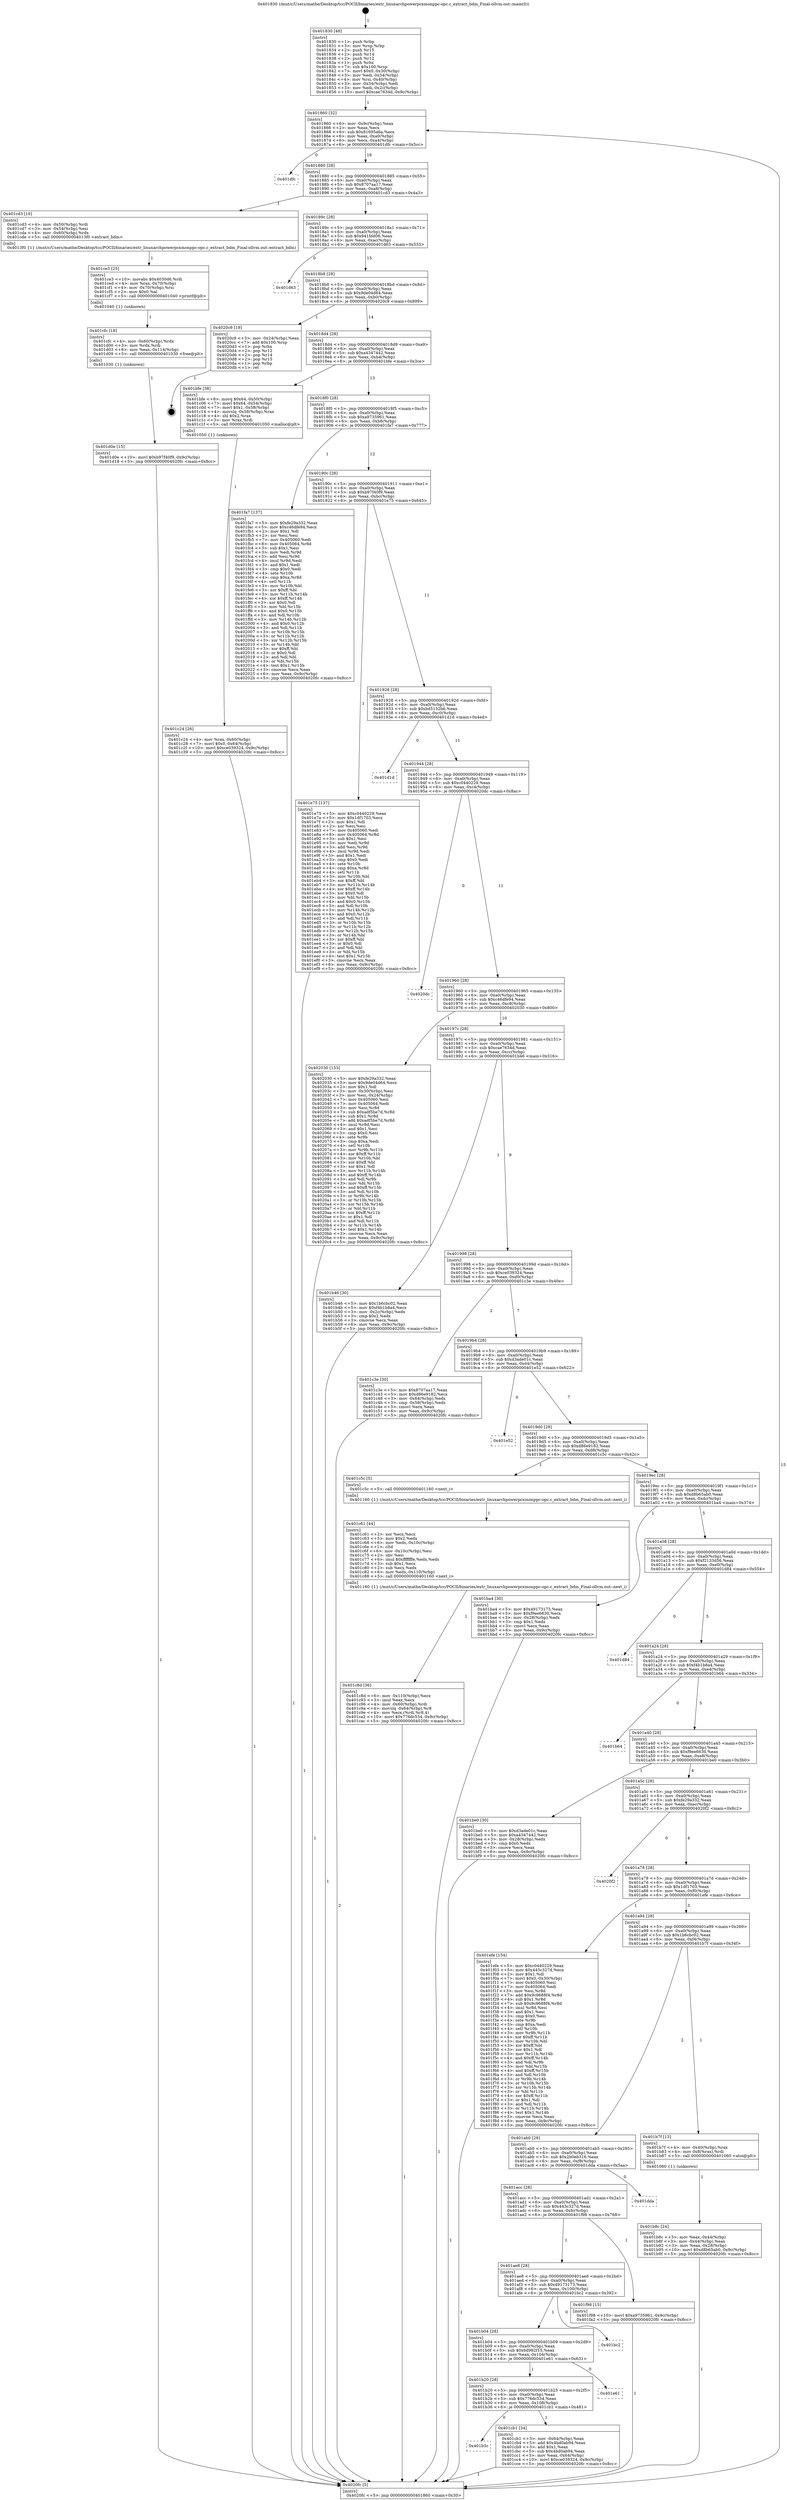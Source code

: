 digraph "0x401830" {
  label = "0x401830 (/mnt/c/Users/mathe/Desktop/tcc/POCII/binaries/extr_linuxarchpowerpcxmonppc-opc.c_extract_bdm_Final-ollvm.out::main(0))"
  labelloc = "t"
  node[shape=record]

  Entry [label="",width=0.3,height=0.3,shape=circle,fillcolor=black,style=filled]
  "0x401860" [label="{
     0x401860 [32]\l
     | [instrs]\l
     &nbsp;&nbsp;0x401860 \<+6\>: mov -0x9c(%rbp),%eax\l
     &nbsp;&nbsp;0x401866 \<+2\>: mov %eax,%ecx\l
     &nbsp;&nbsp;0x401868 \<+6\>: sub $0x81695a6a,%ecx\l
     &nbsp;&nbsp;0x40186e \<+6\>: mov %eax,-0xa0(%rbp)\l
     &nbsp;&nbsp;0x401874 \<+6\>: mov %ecx,-0xa4(%rbp)\l
     &nbsp;&nbsp;0x40187a \<+6\>: je 0000000000401dfc \<main+0x5cc\>\l
  }"]
  "0x401dfc" [label="{
     0x401dfc\l
  }", style=dashed]
  "0x401880" [label="{
     0x401880 [28]\l
     | [instrs]\l
     &nbsp;&nbsp;0x401880 \<+5\>: jmp 0000000000401885 \<main+0x55\>\l
     &nbsp;&nbsp;0x401885 \<+6\>: mov -0xa0(%rbp),%eax\l
     &nbsp;&nbsp;0x40188b \<+5\>: sub $0x8707aa17,%eax\l
     &nbsp;&nbsp;0x401890 \<+6\>: mov %eax,-0xa8(%rbp)\l
     &nbsp;&nbsp;0x401896 \<+6\>: je 0000000000401cd3 \<main+0x4a3\>\l
  }"]
  Exit [label="",width=0.3,height=0.3,shape=circle,fillcolor=black,style=filled,peripheries=2]
  "0x401cd3" [label="{
     0x401cd3 [16]\l
     | [instrs]\l
     &nbsp;&nbsp;0x401cd3 \<+4\>: mov -0x50(%rbp),%rdi\l
     &nbsp;&nbsp;0x401cd7 \<+3\>: mov -0x54(%rbp),%esi\l
     &nbsp;&nbsp;0x401cda \<+4\>: mov -0x60(%rbp),%rdx\l
     &nbsp;&nbsp;0x401cde \<+5\>: call 00000000004013f0 \<extract_bdm\>\l
     | [calls]\l
     &nbsp;&nbsp;0x4013f0 \{1\} (/mnt/c/Users/mathe/Desktop/tcc/POCII/binaries/extr_linuxarchpowerpcxmonppc-opc.c_extract_bdm_Final-ollvm.out::extract_bdm)\l
  }"]
  "0x40189c" [label="{
     0x40189c [28]\l
     | [instrs]\l
     &nbsp;&nbsp;0x40189c \<+5\>: jmp 00000000004018a1 \<main+0x71\>\l
     &nbsp;&nbsp;0x4018a1 \<+6\>: mov -0xa0(%rbp),%eax\l
     &nbsp;&nbsp;0x4018a7 \<+5\>: sub $0x941fdd06,%eax\l
     &nbsp;&nbsp;0x4018ac \<+6\>: mov %eax,-0xac(%rbp)\l
     &nbsp;&nbsp;0x4018b2 \<+6\>: je 0000000000401d63 \<main+0x533\>\l
  }"]
  "0x401d0e" [label="{
     0x401d0e [15]\l
     | [instrs]\l
     &nbsp;&nbsp;0x401d0e \<+10\>: movl $0xb97f40f9,-0x9c(%rbp)\l
     &nbsp;&nbsp;0x401d18 \<+5\>: jmp 00000000004020fc \<main+0x8cc\>\l
  }"]
  "0x401d63" [label="{
     0x401d63\l
  }", style=dashed]
  "0x4018b8" [label="{
     0x4018b8 [28]\l
     | [instrs]\l
     &nbsp;&nbsp;0x4018b8 \<+5\>: jmp 00000000004018bd \<main+0x8d\>\l
     &nbsp;&nbsp;0x4018bd \<+6\>: mov -0xa0(%rbp),%eax\l
     &nbsp;&nbsp;0x4018c3 \<+5\>: sub $0x9de04d64,%eax\l
     &nbsp;&nbsp;0x4018c8 \<+6\>: mov %eax,-0xb0(%rbp)\l
     &nbsp;&nbsp;0x4018ce \<+6\>: je 00000000004020c9 \<main+0x899\>\l
  }"]
  "0x401cfc" [label="{
     0x401cfc [18]\l
     | [instrs]\l
     &nbsp;&nbsp;0x401cfc \<+4\>: mov -0x60(%rbp),%rdx\l
     &nbsp;&nbsp;0x401d00 \<+3\>: mov %rdx,%rdi\l
     &nbsp;&nbsp;0x401d03 \<+6\>: mov %eax,-0x114(%rbp)\l
     &nbsp;&nbsp;0x401d09 \<+5\>: call 0000000000401030 \<free@plt\>\l
     | [calls]\l
     &nbsp;&nbsp;0x401030 \{1\} (unknown)\l
  }"]
  "0x4020c9" [label="{
     0x4020c9 [19]\l
     | [instrs]\l
     &nbsp;&nbsp;0x4020c9 \<+3\>: mov -0x24(%rbp),%eax\l
     &nbsp;&nbsp;0x4020cc \<+7\>: add $0x100,%rsp\l
     &nbsp;&nbsp;0x4020d3 \<+1\>: pop %rbx\l
     &nbsp;&nbsp;0x4020d4 \<+2\>: pop %r12\l
     &nbsp;&nbsp;0x4020d6 \<+2\>: pop %r14\l
     &nbsp;&nbsp;0x4020d8 \<+2\>: pop %r15\l
     &nbsp;&nbsp;0x4020da \<+1\>: pop %rbp\l
     &nbsp;&nbsp;0x4020db \<+1\>: ret\l
  }"]
  "0x4018d4" [label="{
     0x4018d4 [28]\l
     | [instrs]\l
     &nbsp;&nbsp;0x4018d4 \<+5\>: jmp 00000000004018d9 \<main+0xa9\>\l
     &nbsp;&nbsp;0x4018d9 \<+6\>: mov -0xa0(%rbp),%eax\l
     &nbsp;&nbsp;0x4018df \<+5\>: sub $0xa4347442,%eax\l
     &nbsp;&nbsp;0x4018e4 \<+6\>: mov %eax,-0xb4(%rbp)\l
     &nbsp;&nbsp;0x4018ea \<+6\>: je 0000000000401bfe \<main+0x3ce\>\l
  }"]
  "0x401ce3" [label="{
     0x401ce3 [25]\l
     | [instrs]\l
     &nbsp;&nbsp;0x401ce3 \<+10\>: movabs $0x4030d6,%rdi\l
     &nbsp;&nbsp;0x401ced \<+4\>: mov %rax,-0x70(%rbp)\l
     &nbsp;&nbsp;0x401cf1 \<+4\>: mov -0x70(%rbp),%rsi\l
     &nbsp;&nbsp;0x401cf5 \<+2\>: mov $0x0,%al\l
     &nbsp;&nbsp;0x401cf7 \<+5\>: call 0000000000401040 \<printf@plt\>\l
     | [calls]\l
     &nbsp;&nbsp;0x401040 \{1\} (unknown)\l
  }"]
  "0x401bfe" [label="{
     0x401bfe [38]\l
     | [instrs]\l
     &nbsp;&nbsp;0x401bfe \<+8\>: movq $0x64,-0x50(%rbp)\l
     &nbsp;&nbsp;0x401c06 \<+7\>: movl $0x64,-0x54(%rbp)\l
     &nbsp;&nbsp;0x401c0d \<+7\>: movl $0x1,-0x58(%rbp)\l
     &nbsp;&nbsp;0x401c14 \<+4\>: movslq -0x58(%rbp),%rax\l
     &nbsp;&nbsp;0x401c18 \<+4\>: shl $0x2,%rax\l
     &nbsp;&nbsp;0x401c1c \<+3\>: mov %rax,%rdi\l
     &nbsp;&nbsp;0x401c1f \<+5\>: call 0000000000401050 \<malloc@plt\>\l
     | [calls]\l
     &nbsp;&nbsp;0x401050 \{1\} (unknown)\l
  }"]
  "0x4018f0" [label="{
     0x4018f0 [28]\l
     | [instrs]\l
     &nbsp;&nbsp;0x4018f0 \<+5\>: jmp 00000000004018f5 \<main+0xc5\>\l
     &nbsp;&nbsp;0x4018f5 \<+6\>: mov -0xa0(%rbp),%eax\l
     &nbsp;&nbsp;0x4018fb \<+5\>: sub $0xa9735961,%eax\l
     &nbsp;&nbsp;0x401900 \<+6\>: mov %eax,-0xb8(%rbp)\l
     &nbsp;&nbsp;0x401906 \<+6\>: je 0000000000401fa7 \<main+0x777\>\l
  }"]
  "0x401b3c" [label="{
     0x401b3c\l
  }", style=dashed]
  "0x401fa7" [label="{
     0x401fa7 [137]\l
     | [instrs]\l
     &nbsp;&nbsp;0x401fa7 \<+5\>: mov $0xfe29a332,%eax\l
     &nbsp;&nbsp;0x401fac \<+5\>: mov $0xc46dfe94,%ecx\l
     &nbsp;&nbsp;0x401fb1 \<+2\>: mov $0x1,%dl\l
     &nbsp;&nbsp;0x401fb3 \<+2\>: xor %esi,%esi\l
     &nbsp;&nbsp;0x401fb5 \<+7\>: mov 0x405060,%edi\l
     &nbsp;&nbsp;0x401fbc \<+8\>: mov 0x405064,%r8d\l
     &nbsp;&nbsp;0x401fc4 \<+3\>: sub $0x1,%esi\l
     &nbsp;&nbsp;0x401fc7 \<+3\>: mov %edi,%r9d\l
     &nbsp;&nbsp;0x401fca \<+3\>: add %esi,%r9d\l
     &nbsp;&nbsp;0x401fcd \<+4\>: imul %r9d,%edi\l
     &nbsp;&nbsp;0x401fd1 \<+3\>: and $0x1,%edi\l
     &nbsp;&nbsp;0x401fd4 \<+3\>: cmp $0x0,%edi\l
     &nbsp;&nbsp;0x401fd7 \<+4\>: sete %r10b\l
     &nbsp;&nbsp;0x401fdb \<+4\>: cmp $0xa,%r8d\l
     &nbsp;&nbsp;0x401fdf \<+4\>: setl %r11b\l
     &nbsp;&nbsp;0x401fe3 \<+3\>: mov %r10b,%bl\l
     &nbsp;&nbsp;0x401fe6 \<+3\>: xor $0xff,%bl\l
     &nbsp;&nbsp;0x401fe9 \<+3\>: mov %r11b,%r14b\l
     &nbsp;&nbsp;0x401fec \<+4\>: xor $0xff,%r14b\l
     &nbsp;&nbsp;0x401ff0 \<+3\>: xor $0x0,%dl\l
     &nbsp;&nbsp;0x401ff3 \<+3\>: mov %bl,%r15b\l
     &nbsp;&nbsp;0x401ff6 \<+4\>: and $0x0,%r15b\l
     &nbsp;&nbsp;0x401ffa \<+3\>: and %dl,%r10b\l
     &nbsp;&nbsp;0x401ffd \<+3\>: mov %r14b,%r12b\l
     &nbsp;&nbsp;0x402000 \<+4\>: and $0x0,%r12b\l
     &nbsp;&nbsp;0x402004 \<+3\>: and %dl,%r11b\l
     &nbsp;&nbsp;0x402007 \<+3\>: or %r10b,%r15b\l
     &nbsp;&nbsp;0x40200a \<+3\>: or %r11b,%r12b\l
     &nbsp;&nbsp;0x40200d \<+3\>: xor %r12b,%r15b\l
     &nbsp;&nbsp;0x402010 \<+3\>: or %r14b,%bl\l
     &nbsp;&nbsp;0x402013 \<+3\>: xor $0xff,%bl\l
     &nbsp;&nbsp;0x402016 \<+3\>: or $0x0,%dl\l
     &nbsp;&nbsp;0x402019 \<+2\>: and %dl,%bl\l
     &nbsp;&nbsp;0x40201b \<+3\>: or %bl,%r15b\l
     &nbsp;&nbsp;0x40201e \<+4\>: test $0x1,%r15b\l
     &nbsp;&nbsp;0x402022 \<+3\>: cmovne %ecx,%eax\l
     &nbsp;&nbsp;0x402025 \<+6\>: mov %eax,-0x9c(%rbp)\l
     &nbsp;&nbsp;0x40202b \<+5\>: jmp 00000000004020fc \<main+0x8cc\>\l
  }"]
  "0x40190c" [label="{
     0x40190c [28]\l
     | [instrs]\l
     &nbsp;&nbsp;0x40190c \<+5\>: jmp 0000000000401911 \<main+0xe1\>\l
     &nbsp;&nbsp;0x401911 \<+6\>: mov -0xa0(%rbp),%eax\l
     &nbsp;&nbsp;0x401917 \<+5\>: sub $0xb97f40f9,%eax\l
     &nbsp;&nbsp;0x40191c \<+6\>: mov %eax,-0xbc(%rbp)\l
     &nbsp;&nbsp;0x401922 \<+6\>: je 0000000000401e75 \<main+0x645\>\l
  }"]
  "0x401cb1" [label="{
     0x401cb1 [34]\l
     | [instrs]\l
     &nbsp;&nbsp;0x401cb1 \<+3\>: mov -0x64(%rbp),%eax\l
     &nbsp;&nbsp;0x401cb4 \<+5\>: add $0x4bd0ab94,%eax\l
     &nbsp;&nbsp;0x401cb9 \<+3\>: add $0x1,%eax\l
     &nbsp;&nbsp;0x401cbc \<+5\>: sub $0x4bd0ab94,%eax\l
     &nbsp;&nbsp;0x401cc1 \<+3\>: mov %eax,-0x64(%rbp)\l
     &nbsp;&nbsp;0x401cc4 \<+10\>: movl $0xce039324,-0x9c(%rbp)\l
     &nbsp;&nbsp;0x401cce \<+5\>: jmp 00000000004020fc \<main+0x8cc\>\l
  }"]
  "0x401e75" [label="{
     0x401e75 [137]\l
     | [instrs]\l
     &nbsp;&nbsp;0x401e75 \<+5\>: mov $0xc0440229,%eax\l
     &nbsp;&nbsp;0x401e7a \<+5\>: mov $0x1df1703,%ecx\l
     &nbsp;&nbsp;0x401e7f \<+2\>: mov $0x1,%dl\l
     &nbsp;&nbsp;0x401e81 \<+2\>: xor %esi,%esi\l
     &nbsp;&nbsp;0x401e83 \<+7\>: mov 0x405060,%edi\l
     &nbsp;&nbsp;0x401e8a \<+8\>: mov 0x405064,%r8d\l
     &nbsp;&nbsp;0x401e92 \<+3\>: sub $0x1,%esi\l
     &nbsp;&nbsp;0x401e95 \<+3\>: mov %edi,%r9d\l
     &nbsp;&nbsp;0x401e98 \<+3\>: add %esi,%r9d\l
     &nbsp;&nbsp;0x401e9b \<+4\>: imul %r9d,%edi\l
     &nbsp;&nbsp;0x401e9f \<+3\>: and $0x1,%edi\l
     &nbsp;&nbsp;0x401ea2 \<+3\>: cmp $0x0,%edi\l
     &nbsp;&nbsp;0x401ea5 \<+4\>: sete %r10b\l
     &nbsp;&nbsp;0x401ea9 \<+4\>: cmp $0xa,%r8d\l
     &nbsp;&nbsp;0x401ead \<+4\>: setl %r11b\l
     &nbsp;&nbsp;0x401eb1 \<+3\>: mov %r10b,%bl\l
     &nbsp;&nbsp;0x401eb4 \<+3\>: xor $0xff,%bl\l
     &nbsp;&nbsp;0x401eb7 \<+3\>: mov %r11b,%r14b\l
     &nbsp;&nbsp;0x401eba \<+4\>: xor $0xff,%r14b\l
     &nbsp;&nbsp;0x401ebe \<+3\>: xor $0x0,%dl\l
     &nbsp;&nbsp;0x401ec1 \<+3\>: mov %bl,%r15b\l
     &nbsp;&nbsp;0x401ec4 \<+4\>: and $0x0,%r15b\l
     &nbsp;&nbsp;0x401ec8 \<+3\>: and %dl,%r10b\l
     &nbsp;&nbsp;0x401ecb \<+3\>: mov %r14b,%r12b\l
     &nbsp;&nbsp;0x401ece \<+4\>: and $0x0,%r12b\l
     &nbsp;&nbsp;0x401ed2 \<+3\>: and %dl,%r11b\l
     &nbsp;&nbsp;0x401ed5 \<+3\>: or %r10b,%r15b\l
     &nbsp;&nbsp;0x401ed8 \<+3\>: or %r11b,%r12b\l
     &nbsp;&nbsp;0x401edb \<+3\>: xor %r12b,%r15b\l
     &nbsp;&nbsp;0x401ede \<+3\>: or %r14b,%bl\l
     &nbsp;&nbsp;0x401ee1 \<+3\>: xor $0xff,%bl\l
     &nbsp;&nbsp;0x401ee4 \<+3\>: or $0x0,%dl\l
     &nbsp;&nbsp;0x401ee7 \<+2\>: and %dl,%bl\l
     &nbsp;&nbsp;0x401ee9 \<+3\>: or %bl,%r15b\l
     &nbsp;&nbsp;0x401eec \<+4\>: test $0x1,%r15b\l
     &nbsp;&nbsp;0x401ef0 \<+3\>: cmovne %ecx,%eax\l
     &nbsp;&nbsp;0x401ef3 \<+6\>: mov %eax,-0x9c(%rbp)\l
     &nbsp;&nbsp;0x401ef9 \<+5\>: jmp 00000000004020fc \<main+0x8cc\>\l
  }"]
  "0x401928" [label="{
     0x401928 [28]\l
     | [instrs]\l
     &nbsp;&nbsp;0x401928 \<+5\>: jmp 000000000040192d \<main+0xfd\>\l
     &nbsp;&nbsp;0x40192d \<+6\>: mov -0xa0(%rbp),%eax\l
     &nbsp;&nbsp;0x401933 \<+5\>: sub $0xbd5152b6,%eax\l
     &nbsp;&nbsp;0x401938 \<+6\>: mov %eax,-0xc0(%rbp)\l
     &nbsp;&nbsp;0x40193e \<+6\>: je 0000000000401d1d \<main+0x4ed\>\l
  }"]
  "0x401b20" [label="{
     0x401b20 [28]\l
     | [instrs]\l
     &nbsp;&nbsp;0x401b20 \<+5\>: jmp 0000000000401b25 \<main+0x2f5\>\l
     &nbsp;&nbsp;0x401b25 \<+6\>: mov -0xa0(%rbp),%eax\l
     &nbsp;&nbsp;0x401b2b \<+5\>: sub $0x776dc534,%eax\l
     &nbsp;&nbsp;0x401b30 \<+6\>: mov %eax,-0x108(%rbp)\l
     &nbsp;&nbsp;0x401b36 \<+6\>: je 0000000000401cb1 \<main+0x481\>\l
  }"]
  "0x401d1d" [label="{
     0x401d1d\l
  }", style=dashed]
  "0x401944" [label="{
     0x401944 [28]\l
     | [instrs]\l
     &nbsp;&nbsp;0x401944 \<+5\>: jmp 0000000000401949 \<main+0x119\>\l
     &nbsp;&nbsp;0x401949 \<+6\>: mov -0xa0(%rbp),%eax\l
     &nbsp;&nbsp;0x40194f \<+5\>: sub $0xc0440229,%eax\l
     &nbsp;&nbsp;0x401954 \<+6\>: mov %eax,-0xc4(%rbp)\l
     &nbsp;&nbsp;0x40195a \<+6\>: je 00000000004020dc \<main+0x8ac\>\l
  }"]
  "0x401e61" [label="{
     0x401e61\l
  }", style=dashed]
  "0x4020dc" [label="{
     0x4020dc\l
  }", style=dashed]
  "0x401960" [label="{
     0x401960 [28]\l
     | [instrs]\l
     &nbsp;&nbsp;0x401960 \<+5\>: jmp 0000000000401965 \<main+0x135\>\l
     &nbsp;&nbsp;0x401965 \<+6\>: mov -0xa0(%rbp),%eax\l
     &nbsp;&nbsp;0x40196b \<+5\>: sub $0xc46dfe94,%eax\l
     &nbsp;&nbsp;0x401970 \<+6\>: mov %eax,-0xc8(%rbp)\l
     &nbsp;&nbsp;0x401976 \<+6\>: je 0000000000402030 \<main+0x800\>\l
  }"]
  "0x401b04" [label="{
     0x401b04 [28]\l
     | [instrs]\l
     &nbsp;&nbsp;0x401b04 \<+5\>: jmp 0000000000401b09 \<main+0x2d9\>\l
     &nbsp;&nbsp;0x401b09 \<+6\>: mov -0xa0(%rbp),%eax\l
     &nbsp;&nbsp;0x401b0f \<+5\>: sub $0x6d982f15,%eax\l
     &nbsp;&nbsp;0x401b14 \<+6\>: mov %eax,-0x104(%rbp)\l
     &nbsp;&nbsp;0x401b1a \<+6\>: je 0000000000401e61 \<main+0x631\>\l
  }"]
  "0x402030" [label="{
     0x402030 [153]\l
     | [instrs]\l
     &nbsp;&nbsp;0x402030 \<+5\>: mov $0xfe29a332,%eax\l
     &nbsp;&nbsp;0x402035 \<+5\>: mov $0x9de04d64,%ecx\l
     &nbsp;&nbsp;0x40203a \<+2\>: mov $0x1,%dl\l
     &nbsp;&nbsp;0x40203c \<+3\>: mov -0x30(%rbp),%esi\l
     &nbsp;&nbsp;0x40203f \<+3\>: mov %esi,-0x24(%rbp)\l
     &nbsp;&nbsp;0x402042 \<+7\>: mov 0x405060,%esi\l
     &nbsp;&nbsp;0x402049 \<+7\>: mov 0x405064,%edi\l
     &nbsp;&nbsp;0x402050 \<+3\>: mov %esi,%r8d\l
     &nbsp;&nbsp;0x402053 \<+7\>: sub $0xadf5be7d,%r8d\l
     &nbsp;&nbsp;0x40205a \<+4\>: sub $0x1,%r8d\l
     &nbsp;&nbsp;0x40205e \<+7\>: add $0xadf5be7d,%r8d\l
     &nbsp;&nbsp;0x402065 \<+4\>: imul %r8d,%esi\l
     &nbsp;&nbsp;0x402069 \<+3\>: and $0x1,%esi\l
     &nbsp;&nbsp;0x40206c \<+3\>: cmp $0x0,%esi\l
     &nbsp;&nbsp;0x40206f \<+4\>: sete %r9b\l
     &nbsp;&nbsp;0x402073 \<+3\>: cmp $0xa,%edi\l
     &nbsp;&nbsp;0x402076 \<+4\>: setl %r10b\l
     &nbsp;&nbsp;0x40207a \<+3\>: mov %r9b,%r11b\l
     &nbsp;&nbsp;0x40207d \<+4\>: xor $0xff,%r11b\l
     &nbsp;&nbsp;0x402081 \<+3\>: mov %r10b,%bl\l
     &nbsp;&nbsp;0x402084 \<+3\>: xor $0xff,%bl\l
     &nbsp;&nbsp;0x402087 \<+3\>: xor $0x1,%dl\l
     &nbsp;&nbsp;0x40208a \<+3\>: mov %r11b,%r14b\l
     &nbsp;&nbsp;0x40208d \<+4\>: and $0xff,%r14b\l
     &nbsp;&nbsp;0x402091 \<+3\>: and %dl,%r9b\l
     &nbsp;&nbsp;0x402094 \<+3\>: mov %bl,%r15b\l
     &nbsp;&nbsp;0x402097 \<+4\>: and $0xff,%r15b\l
     &nbsp;&nbsp;0x40209b \<+3\>: and %dl,%r10b\l
     &nbsp;&nbsp;0x40209e \<+3\>: or %r9b,%r14b\l
     &nbsp;&nbsp;0x4020a1 \<+3\>: or %r10b,%r15b\l
     &nbsp;&nbsp;0x4020a4 \<+3\>: xor %r15b,%r14b\l
     &nbsp;&nbsp;0x4020a7 \<+3\>: or %bl,%r11b\l
     &nbsp;&nbsp;0x4020aa \<+4\>: xor $0xff,%r11b\l
     &nbsp;&nbsp;0x4020ae \<+3\>: or $0x1,%dl\l
     &nbsp;&nbsp;0x4020b1 \<+3\>: and %dl,%r11b\l
     &nbsp;&nbsp;0x4020b4 \<+3\>: or %r11b,%r14b\l
     &nbsp;&nbsp;0x4020b7 \<+4\>: test $0x1,%r14b\l
     &nbsp;&nbsp;0x4020bb \<+3\>: cmovne %ecx,%eax\l
     &nbsp;&nbsp;0x4020be \<+6\>: mov %eax,-0x9c(%rbp)\l
     &nbsp;&nbsp;0x4020c4 \<+5\>: jmp 00000000004020fc \<main+0x8cc\>\l
  }"]
  "0x40197c" [label="{
     0x40197c [28]\l
     | [instrs]\l
     &nbsp;&nbsp;0x40197c \<+5\>: jmp 0000000000401981 \<main+0x151\>\l
     &nbsp;&nbsp;0x401981 \<+6\>: mov -0xa0(%rbp),%eax\l
     &nbsp;&nbsp;0x401987 \<+5\>: sub $0xcae7634d,%eax\l
     &nbsp;&nbsp;0x40198c \<+6\>: mov %eax,-0xcc(%rbp)\l
     &nbsp;&nbsp;0x401992 \<+6\>: je 0000000000401b46 \<main+0x316\>\l
  }"]
  "0x401bc2" [label="{
     0x401bc2\l
  }", style=dashed]
  "0x401b46" [label="{
     0x401b46 [30]\l
     | [instrs]\l
     &nbsp;&nbsp;0x401b46 \<+5\>: mov $0x1b6cbc02,%eax\l
     &nbsp;&nbsp;0x401b4b \<+5\>: mov $0xf4b1b8a4,%ecx\l
     &nbsp;&nbsp;0x401b50 \<+3\>: mov -0x2c(%rbp),%edx\l
     &nbsp;&nbsp;0x401b53 \<+3\>: cmp $0x2,%edx\l
     &nbsp;&nbsp;0x401b56 \<+3\>: cmovne %ecx,%eax\l
     &nbsp;&nbsp;0x401b59 \<+6\>: mov %eax,-0x9c(%rbp)\l
     &nbsp;&nbsp;0x401b5f \<+5\>: jmp 00000000004020fc \<main+0x8cc\>\l
  }"]
  "0x401998" [label="{
     0x401998 [28]\l
     | [instrs]\l
     &nbsp;&nbsp;0x401998 \<+5\>: jmp 000000000040199d \<main+0x16d\>\l
     &nbsp;&nbsp;0x40199d \<+6\>: mov -0xa0(%rbp),%eax\l
     &nbsp;&nbsp;0x4019a3 \<+5\>: sub $0xce039324,%eax\l
     &nbsp;&nbsp;0x4019a8 \<+6\>: mov %eax,-0xd0(%rbp)\l
     &nbsp;&nbsp;0x4019ae \<+6\>: je 0000000000401c3e \<main+0x40e\>\l
  }"]
  "0x4020fc" [label="{
     0x4020fc [5]\l
     | [instrs]\l
     &nbsp;&nbsp;0x4020fc \<+5\>: jmp 0000000000401860 \<main+0x30\>\l
  }"]
  "0x401830" [label="{
     0x401830 [48]\l
     | [instrs]\l
     &nbsp;&nbsp;0x401830 \<+1\>: push %rbp\l
     &nbsp;&nbsp;0x401831 \<+3\>: mov %rsp,%rbp\l
     &nbsp;&nbsp;0x401834 \<+2\>: push %r15\l
     &nbsp;&nbsp;0x401836 \<+2\>: push %r14\l
     &nbsp;&nbsp;0x401838 \<+2\>: push %r12\l
     &nbsp;&nbsp;0x40183a \<+1\>: push %rbx\l
     &nbsp;&nbsp;0x40183b \<+7\>: sub $0x100,%rsp\l
     &nbsp;&nbsp;0x401842 \<+7\>: movl $0x0,-0x30(%rbp)\l
     &nbsp;&nbsp;0x401849 \<+3\>: mov %edi,-0x34(%rbp)\l
     &nbsp;&nbsp;0x40184c \<+4\>: mov %rsi,-0x40(%rbp)\l
     &nbsp;&nbsp;0x401850 \<+3\>: mov -0x34(%rbp),%edi\l
     &nbsp;&nbsp;0x401853 \<+3\>: mov %edi,-0x2c(%rbp)\l
     &nbsp;&nbsp;0x401856 \<+10\>: movl $0xcae7634d,-0x9c(%rbp)\l
  }"]
  "0x401ae8" [label="{
     0x401ae8 [28]\l
     | [instrs]\l
     &nbsp;&nbsp;0x401ae8 \<+5\>: jmp 0000000000401aed \<main+0x2bd\>\l
     &nbsp;&nbsp;0x401aed \<+6\>: mov -0xa0(%rbp),%eax\l
     &nbsp;&nbsp;0x401af3 \<+5\>: sub $0x49173173,%eax\l
     &nbsp;&nbsp;0x401af8 \<+6\>: mov %eax,-0x100(%rbp)\l
     &nbsp;&nbsp;0x401afe \<+6\>: je 0000000000401bc2 \<main+0x392\>\l
  }"]
  "0x401c3e" [label="{
     0x401c3e [30]\l
     | [instrs]\l
     &nbsp;&nbsp;0x401c3e \<+5\>: mov $0x8707aa17,%eax\l
     &nbsp;&nbsp;0x401c43 \<+5\>: mov $0xd86e9182,%ecx\l
     &nbsp;&nbsp;0x401c48 \<+3\>: mov -0x64(%rbp),%edx\l
     &nbsp;&nbsp;0x401c4b \<+3\>: cmp -0x58(%rbp),%edx\l
     &nbsp;&nbsp;0x401c4e \<+3\>: cmovl %ecx,%eax\l
     &nbsp;&nbsp;0x401c51 \<+6\>: mov %eax,-0x9c(%rbp)\l
     &nbsp;&nbsp;0x401c57 \<+5\>: jmp 00000000004020fc \<main+0x8cc\>\l
  }"]
  "0x4019b4" [label="{
     0x4019b4 [28]\l
     | [instrs]\l
     &nbsp;&nbsp;0x4019b4 \<+5\>: jmp 00000000004019b9 \<main+0x189\>\l
     &nbsp;&nbsp;0x4019b9 \<+6\>: mov -0xa0(%rbp),%eax\l
     &nbsp;&nbsp;0x4019bf \<+5\>: sub $0xd3ade01c,%eax\l
     &nbsp;&nbsp;0x4019c4 \<+6\>: mov %eax,-0xd4(%rbp)\l
     &nbsp;&nbsp;0x4019ca \<+6\>: je 0000000000401e52 \<main+0x622\>\l
  }"]
  "0x401f98" [label="{
     0x401f98 [15]\l
     | [instrs]\l
     &nbsp;&nbsp;0x401f98 \<+10\>: movl $0xa9735961,-0x9c(%rbp)\l
     &nbsp;&nbsp;0x401fa2 \<+5\>: jmp 00000000004020fc \<main+0x8cc\>\l
  }"]
  "0x401e52" [label="{
     0x401e52\l
  }", style=dashed]
  "0x4019d0" [label="{
     0x4019d0 [28]\l
     | [instrs]\l
     &nbsp;&nbsp;0x4019d0 \<+5\>: jmp 00000000004019d5 \<main+0x1a5\>\l
     &nbsp;&nbsp;0x4019d5 \<+6\>: mov -0xa0(%rbp),%eax\l
     &nbsp;&nbsp;0x4019db \<+5\>: sub $0xd86e9182,%eax\l
     &nbsp;&nbsp;0x4019e0 \<+6\>: mov %eax,-0xd8(%rbp)\l
     &nbsp;&nbsp;0x4019e6 \<+6\>: je 0000000000401c5c \<main+0x42c\>\l
  }"]
  "0x401acc" [label="{
     0x401acc [28]\l
     | [instrs]\l
     &nbsp;&nbsp;0x401acc \<+5\>: jmp 0000000000401ad1 \<main+0x2a1\>\l
     &nbsp;&nbsp;0x401ad1 \<+6\>: mov -0xa0(%rbp),%eax\l
     &nbsp;&nbsp;0x401ad7 \<+5\>: sub $0x443c327d,%eax\l
     &nbsp;&nbsp;0x401adc \<+6\>: mov %eax,-0xfc(%rbp)\l
     &nbsp;&nbsp;0x401ae2 \<+6\>: je 0000000000401f98 \<main+0x768\>\l
  }"]
  "0x401c5c" [label="{
     0x401c5c [5]\l
     | [instrs]\l
     &nbsp;&nbsp;0x401c5c \<+5\>: call 0000000000401160 \<next_i\>\l
     | [calls]\l
     &nbsp;&nbsp;0x401160 \{1\} (/mnt/c/Users/mathe/Desktop/tcc/POCII/binaries/extr_linuxarchpowerpcxmonppc-opc.c_extract_bdm_Final-ollvm.out::next_i)\l
  }"]
  "0x4019ec" [label="{
     0x4019ec [28]\l
     | [instrs]\l
     &nbsp;&nbsp;0x4019ec \<+5\>: jmp 00000000004019f1 \<main+0x1c1\>\l
     &nbsp;&nbsp;0x4019f1 \<+6\>: mov -0xa0(%rbp),%eax\l
     &nbsp;&nbsp;0x4019f7 \<+5\>: sub $0xd8b65ab0,%eax\l
     &nbsp;&nbsp;0x4019fc \<+6\>: mov %eax,-0xdc(%rbp)\l
     &nbsp;&nbsp;0x401a02 \<+6\>: je 0000000000401ba4 \<main+0x374\>\l
  }"]
  "0x401dda" [label="{
     0x401dda\l
  }", style=dashed]
  "0x401ba4" [label="{
     0x401ba4 [30]\l
     | [instrs]\l
     &nbsp;&nbsp;0x401ba4 \<+5\>: mov $0x49173173,%eax\l
     &nbsp;&nbsp;0x401ba9 \<+5\>: mov $0xf9ee6630,%ecx\l
     &nbsp;&nbsp;0x401bae \<+3\>: mov -0x28(%rbp),%edx\l
     &nbsp;&nbsp;0x401bb1 \<+3\>: cmp $0x1,%edx\l
     &nbsp;&nbsp;0x401bb4 \<+3\>: cmovl %ecx,%eax\l
     &nbsp;&nbsp;0x401bb7 \<+6\>: mov %eax,-0x9c(%rbp)\l
     &nbsp;&nbsp;0x401bbd \<+5\>: jmp 00000000004020fc \<main+0x8cc\>\l
  }"]
  "0x401a08" [label="{
     0x401a08 [28]\l
     | [instrs]\l
     &nbsp;&nbsp;0x401a08 \<+5\>: jmp 0000000000401a0d \<main+0x1dd\>\l
     &nbsp;&nbsp;0x401a0d \<+6\>: mov -0xa0(%rbp),%eax\l
     &nbsp;&nbsp;0x401a13 \<+5\>: sub $0xf2133d56,%eax\l
     &nbsp;&nbsp;0x401a18 \<+6\>: mov %eax,-0xe0(%rbp)\l
     &nbsp;&nbsp;0x401a1e \<+6\>: je 0000000000401d84 \<main+0x554\>\l
  }"]
  "0x401c8d" [label="{
     0x401c8d [36]\l
     | [instrs]\l
     &nbsp;&nbsp;0x401c8d \<+6\>: mov -0x110(%rbp),%ecx\l
     &nbsp;&nbsp;0x401c93 \<+3\>: imul %eax,%ecx\l
     &nbsp;&nbsp;0x401c96 \<+4\>: mov -0x60(%rbp),%rdi\l
     &nbsp;&nbsp;0x401c9a \<+4\>: movslq -0x64(%rbp),%r8\l
     &nbsp;&nbsp;0x401c9e \<+4\>: mov %ecx,(%rdi,%r8,4)\l
     &nbsp;&nbsp;0x401ca2 \<+10\>: movl $0x776dc534,-0x9c(%rbp)\l
     &nbsp;&nbsp;0x401cac \<+5\>: jmp 00000000004020fc \<main+0x8cc\>\l
  }"]
  "0x401d84" [label="{
     0x401d84\l
  }", style=dashed]
  "0x401a24" [label="{
     0x401a24 [28]\l
     | [instrs]\l
     &nbsp;&nbsp;0x401a24 \<+5\>: jmp 0000000000401a29 \<main+0x1f9\>\l
     &nbsp;&nbsp;0x401a29 \<+6\>: mov -0xa0(%rbp),%eax\l
     &nbsp;&nbsp;0x401a2f \<+5\>: sub $0xf4b1b8a4,%eax\l
     &nbsp;&nbsp;0x401a34 \<+6\>: mov %eax,-0xe4(%rbp)\l
     &nbsp;&nbsp;0x401a3a \<+6\>: je 0000000000401b64 \<main+0x334\>\l
  }"]
  "0x401c61" [label="{
     0x401c61 [44]\l
     | [instrs]\l
     &nbsp;&nbsp;0x401c61 \<+2\>: xor %ecx,%ecx\l
     &nbsp;&nbsp;0x401c63 \<+5\>: mov $0x2,%edx\l
     &nbsp;&nbsp;0x401c68 \<+6\>: mov %edx,-0x10c(%rbp)\l
     &nbsp;&nbsp;0x401c6e \<+1\>: cltd\l
     &nbsp;&nbsp;0x401c6f \<+6\>: mov -0x10c(%rbp),%esi\l
     &nbsp;&nbsp;0x401c75 \<+2\>: idiv %esi\l
     &nbsp;&nbsp;0x401c77 \<+6\>: imul $0xfffffffe,%edx,%edx\l
     &nbsp;&nbsp;0x401c7d \<+3\>: sub $0x1,%ecx\l
     &nbsp;&nbsp;0x401c80 \<+2\>: sub %ecx,%edx\l
     &nbsp;&nbsp;0x401c82 \<+6\>: mov %edx,-0x110(%rbp)\l
     &nbsp;&nbsp;0x401c88 \<+5\>: call 0000000000401160 \<next_i\>\l
     | [calls]\l
     &nbsp;&nbsp;0x401160 \{1\} (/mnt/c/Users/mathe/Desktop/tcc/POCII/binaries/extr_linuxarchpowerpcxmonppc-opc.c_extract_bdm_Final-ollvm.out::next_i)\l
  }"]
  "0x401b64" [label="{
     0x401b64\l
  }", style=dashed]
  "0x401a40" [label="{
     0x401a40 [28]\l
     | [instrs]\l
     &nbsp;&nbsp;0x401a40 \<+5\>: jmp 0000000000401a45 \<main+0x215\>\l
     &nbsp;&nbsp;0x401a45 \<+6\>: mov -0xa0(%rbp),%eax\l
     &nbsp;&nbsp;0x401a4b \<+5\>: sub $0xf9ee6630,%eax\l
     &nbsp;&nbsp;0x401a50 \<+6\>: mov %eax,-0xe8(%rbp)\l
     &nbsp;&nbsp;0x401a56 \<+6\>: je 0000000000401be0 \<main+0x3b0\>\l
  }"]
  "0x401c24" [label="{
     0x401c24 [26]\l
     | [instrs]\l
     &nbsp;&nbsp;0x401c24 \<+4\>: mov %rax,-0x60(%rbp)\l
     &nbsp;&nbsp;0x401c28 \<+7\>: movl $0x0,-0x64(%rbp)\l
     &nbsp;&nbsp;0x401c2f \<+10\>: movl $0xce039324,-0x9c(%rbp)\l
     &nbsp;&nbsp;0x401c39 \<+5\>: jmp 00000000004020fc \<main+0x8cc\>\l
  }"]
  "0x401be0" [label="{
     0x401be0 [30]\l
     | [instrs]\l
     &nbsp;&nbsp;0x401be0 \<+5\>: mov $0xd3ade01c,%eax\l
     &nbsp;&nbsp;0x401be5 \<+5\>: mov $0xa4347442,%ecx\l
     &nbsp;&nbsp;0x401bea \<+3\>: mov -0x28(%rbp),%edx\l
     &nbsp;&nbsp;0x401bed \<+3\>: cmp $0x0,%edx\l
     &nbsp;&nbsp;0x401bf0 \<+3\>: cmove %ecx,%eax\l
     &nbsp;&nbsp;0x401bf3 \<+6\>: mov %eax,-0x9c(%rbp)\l
     &nbsp;&nbsp;0x401bf9 \<+5\>: jmp 00000000004020fc \<main+0x8cc\>\l
  }"]
  "0x401a5c" [label="{
     0x401a5c [28]\l
     | [instrs]\l
     &nbsp;&nbsp;0x401a5c \<+5\>: jmp 0000000000401a61 \<main+0x231\>\l
     &nbsp;&nbsp;0x401a61 \<+6\>: mov -0xa0(%rbp),%eax\l
     &nbsp;&nbsp;0x401a67 \<+5\>: sub $0xfe29a332,%eax\l
     &nbsp;&nbsp;0x401a6c \<+6\>: mov %eax,-0xec(%rbp)\l
     &nbsp;&nbsp;0x401a72 \<+6\>: je 00000000004020f2 \<main+0x8c2\>\l
  }"]
  "0x401b8c" [label="{
     0x401b8c [24]\l
     | [instrs]\l
     &nbsp;&nbsp;0x401b8c \<+3\>: mov %eax,-0x44(%rbp)\l
     &nbsp;&nbsp;0x401b8f \<+3\>: mov -0x44(%rbp),%eax\l
     &nbsp;&nbsp;0x401b92 \<+3\>: mov %eax,-0x28(%rbp)\l
     &nbsp;&nbsp;0x401b95 \<+10\>: movl $0xd8b65ab0,-0x9c(%rbp)\l
     &nbsp;&nbsp;0x401b9f \<+5\>: jmp 00000000004020fc \<main+0x8cc\>\l
  }"]
  "0x4020f2" [label="{
     0x4020f2\l
  }", style=dashed]
  "0x401a78" [label="{
     0x401a78 [28]\l
     | [instrs]\l
     &nbsp;&nbsp;0x401a78 \<+5\>: jmp 0000000000401a7d \<main+0x24d\>\l
     &nbsp;&nbsp;0x401a7d \<+6\>: mov -0xa0(%rbp),%eax\l
     &nbsp;&nbsp;0x401a83 \<+5\>: sub $0x1df1703,%eax\l
     &nbsp;&nbsp;0x401a88 \<+6\>: mov %eax,-0xf0(%rbp)\l
     &nbsp;&nbsp;0x401a8e \<+6\>: je 0000000000401efe \<main+0x6ce\>\l
  }"]
  "0x401ab0" [label="{
     0x401ab0 [28]\l
     | [instrs]\l
     &nbsp;&nbsp;0x401ab0 \<+5\>: jmp 0000000000401ab5 \<main+0x285\>\l
     &nbsp;&nbsp;0x401ab5 \<+6\>: mov -0xa0(%rbp),%eax\l
     &nbsp;&nbsp;0x401abb \<+5\>: sub $0x2b0eb316,%eax\l
     &nbsp;&nbsp;0x401ac0 \<+6\>: mov %eax,-0xf8(%rbp)\l
     &nbsp;&nbsp;0x401ac6 \<+6\>: je 0000000000401dda \<main+0x5aa\>\l
  }"]
  "0x401efe" [label="{
     0x401efe [154]\l
     | [instrs]\l
     &nbsp;&nbsp;0x401efe \<+5\>: mov $0xc0440229,%eax\l
     &nbsp;&nbsp;0x401f03 \<+5\>: mov $0x443c327d,%ecx\l
     &nbsp;&nbsp;0x401f08 \<+2\>: mov $0x1,%dl\l
     &nbsp;&nbsp;0x401f0a \<+7\>: movl $0x0,-0x30(%rbp)\l
     &nbsp;&nbsp;0x401f11 \<+7\>: mov 0x405060,%esi\l
     &nbsp;&nbsp;0x401f18 \<+7\>: mov 0x405064,%edi\l
     &nbsp;&nbsp;0x401f1f \<+3\>: mov %esi,%r8d\l
     &nbsp;&nbsp;0x401f22 \<+7\>: add $0x9c9688f4,%r8d\l
     &nbsp;&nbsp;0x401f29 \<+4\>: sub $0x1,%r8d\l
     &nbsp;&nbsp;0x401f2d \<+7\>: sub $0x9c9688f4,%r8d\l
     &nbsp;&nbsp;0x401f34 \<+4\>: imul %r8d,%esi\l
     &nbsp;&nbsp;0x401f38 \<+3\>: and $0x1,%esi\l
     &nbsp;&nbsp;0x401f3b \<+3\>: cmp $0x0,%esi\l
     &nbsp;&nbsp;0x401f3e \<+4\>: sete %r9b\l
     &nbsp;&nbsp;0x401f42 \<+3\>: cmp $0xa,%edi\l
     &nbsp;&nbsp;0x401f45 \<+4\>: setl %r10b\l
     &nbsp;&nbsp;0x401f49 \<+3\>: mov %r9b,%r11b\l
     &nbsp;&nbsp;0x401f4c \<+4\>: xor $0xff,%r11b\l
     &nbsp;&nbsp;0x401f50 \<+3\>: mov %r10b,%bl\l
     &nbsp;&nbsp;0x401f53 \<+3\>: xor $0xff,%bl\l
     &nbsp;&nbsp;0x401f56 \<+3\>: xor $0x1,%dl\l
     &nbsp;&nbsp;0x401f59 \<+3\>: mov %r11b,%r14b\l
     &nbsp;&nbsp;0x401f5c \<+4\>: and $0xff,%r14b\l
     &nbsp;&nbsp;0x401f60 \<+3\>: and %dl,%r9b\l
     &nbsp;&nbsp;0x401f63 \<+3\>: mov %bl,%r15b\l
     &nbsp;&nbsp;0x401f66 \<+4\>: and $0xff,%r15b\l
     &nbsp;&nbsp;0x401f6a \<+3\>: and %dl,%r10b\l
     &nbsp;&nbsp;0x401f6d \<+3\>: or %r9b,%r14b\l
     &nbsp;&nbsp;0x401f70 \<+3\>: or %r10b,%r15b\l
     &nbsp;&nbsp;0x401f73 \<+3\>: xor %r15b,%r14b\l
     &nbsp;&nbsp;0x401f76 \<+3\>: or %bl,%r11b\l
     &nbsp;&nbsp;0x401f79 \<+4\>: xor $0xff,%r11b\l
     &nbsp;&nbsp;0x401f7d \<+3\>: or $0x1,%dl\l
     &nbsp;&nbsp;0x401f80 \<+3\>: and %dl,%r11b\l
     &nbsp;&nbsp;0x401f83 \<+3\>: or %r11b,%r14b\l
     &nbsp;&nbsp;0x401f86 \<+4\>: test $0x1,%r14b\l
     &nbsp;&nbsp;0x401f8a \<+3\>: cmovne %ecx,%eax\l
     &nbsp;&nbsp;0x401f8d \<+6\>: mov %eax,-0x9c(%rbp)\l
     &nbsp;&nbsp;0x401f93 \<+5\>: jmp 00000000004020fc \<main+0x8cc\>\l
  }"]
  "0x401a94" [label="{
     0x401a94 [28]\l
     | [instrs]\l
     &nbsp;&nbsp;0x401a94 \<+5\>: jmp 0000000000401a99 \<main+0x269\>\l
     &nbsp;&nbsp;0x401a99 \<+6\>: mov -0xa0(%rbp),%eax\l
     &nbsp;&nbsp;0x401a9f \<+5\>: sub $0x1b6cbc02,%eax\l
     &nbsp;&nbsp;0x401aa4 \<+6\>: mov %eax,-0xf4(%rbp)\l
     &nbsp;&nbsp;0x401aaa \<+6\>: je 0000000000401b7f \<main+0x34f\>\l
  }"]
  "0x401b7f" [label="{
     0x401b7f [13]\l
     | [instrs]\l
     &nbsp;&nbsp;0x401b7f \<+4\>: mov -0x40(%rbp),%rax\l
     &nbsp;&nbsp;0x401b83 \<+4\>: mov 0x8(%rax),%rdi\l
     &nbsp;&nbsp;0x401b87 \<+5\>: call 0000000000401060 \<atoi@plt\>\l
     | [calls]\l
     &nbsp;&nbsp;0x401060 \{1\} (unknown)\l
  }"]
  Entry -> "0x401830" [label=" 1"]
  "0x401860" -> "0x401dfc" [label=" 0"]
  "0x401860" -> "0x401880" [label=" 16"]
  "0x4020c9" -> Exit [label=" 1"]
  "0x401880" -> "0x401cd3" [label=" 1"]
  "0x401880" -> "0x40189c" [label=" 15"]
  "0x402030" -> "0x4020fc" [label=" 1"]
  "0x40189c" -> "0x401d63" [label=" 0"]
  "0x40189c" -> "0x4018b8" [label=" 15"]
  "0x401fa7" -> "0x4020fc" [label=" 1"]
  "0x4018b8" -> "0x4020c9" [label=" 1"]
  "0x4018b8" -> "0x4018d4" [label=" 14"]
  "0x401f98" -> "0x4020fc" [label=" 1"]
  "0x4018d4" -> "0x401bfe" [label=" 1"]
  "0x4018d4" -> "0x4018f0" [label=" 13"]
  "0x401efe" -> "0x4020fc" [label=" 1"]
  "0x4018f0" -> "0x401fa7" [label=" 1"]
  "0x4018f0" -> "0x40190c" [label=" 12"]
  "0x401e75" -> "0x4020fc" [label=" 1"]
  "0x40190c" -> "0x401e75" [label=" 1"]
  "0x40190c" -> "0x401928" [label=" 11"]
  "0x401d0e" -> "0x4020fc" [label=" 1"]
  "0x401928" -> "0x401d1d" [label=" 0"]
  "0x401928" -> "0x401944" [label=" 11"]
  "0x401ce3" -> "0x401cfc" [label=" 1"]
  "0x401944" -> "0x4020dc" [label=" 0"]
  "0x401944" -> "0x401960" [label=" 11"]
  "0x401cd3" -> "0x401ce3" [label=" 1"]
  "0x401960" -> "0x402030" [label=" 1"]
  "0x401960" -> "0x40197c" [label=" 10"]
  "0x401b20" -> "0x401b3c" [label=" 0"]
  "0x40197c" -> "0x401b46" [label=" 1"]
  "0x40197c" -> "0x401998" [label=" 9"]
  "0x401b46" -> "0x4020fc" [label=" 1"]
  "0x401830" -> "0x401860" [label=" 1"]
  "0x4020fc" -> "0x401860" [label=" 15"]
  "0x401b20" -> "0x401cb1" [label=" 1"]
  "0x401998" -> "0x401c3e" [label=" 2"]
  "0x401998" -> "0x4019b4" [label=" 7"]
  "0x401b04" -> "0x401b20" [label=" 1"]
  "0x4019b4" -> "0x401e52" [label=" 0"]
  "0x4019b4" -> "0x4019d0" [label=" 7"]
  "0x401b04" -> "0x401e61" [label=" 0"]
  "0x4019d0" -> "0x401c5c" [label=" 1"]
  "0x4019d0" -> "0x4019ec" [label=" 6"]
  "0x401ae8" -> "0x401b04" [label=" 1"]
  "0x4019ec" -> "0x401ba4" [label=" 1"]
  "0x4019ec" -> "0x401a08" [label=" 5"]
  "0x401ae8" -> "0x401bc2" [label=" 0"]
  "0x401a08" -> "0x401d84" [label=" 0"]
  "0x401a08" -> "0x401a24" [label=" 5"]
  "0x401acc" -> "0x401ae8" [label=" 1"]
  "0x401a24" -> "0x401b64" [label=" 0"]
  "0x401a24" -> "0x401a40" [label=" 5"]
  "0x401acc" -> "0x401f98" [label=" 1"]
  "0x401a40" -> "0x401be0" [label=" 1"]
  "0x401a40" -> "0x401a5c" [label=" 4"]
  "0x401cb1" -> "0x4020fc" [label=" 1"]
  "0x401a5c" -> "0x4020f2" [label=" 0"]
  "0x401a5c" -> "0x401a78" [label=" 4"]
  "0x401ab0" -> "0x401acc" [label=" 2"]
  "0x401a78" -> "0x401efe" [label=" 1"]
  "0x401a78" -> "0x401a94" [label=" 3"]
  "0x401ab0" -> "0x401dda" [label=" 0"]
  "0x401a94" -> "0x401b7f" [label=" 1"]
  "0x401a94" -> "0x401ab0" [label=" 2"]
  "0x401b7f" -> "0x401b8c" [label=" 1"]
  "0x401b8c" -> "0x4020fc" [label=" 1"]
  "0x401ba4" -> "0x4020fc" [label=" 1"]
  "0x401be0" -> "0x4020fc" [label=" 1"]
  "0x401bfe" -> "0x401c24" [label=" 1"]
  "0x401c24" -> "0x4020fc" [label=" 1"]
  "0x401c3e" -> "0x4020fc" [label=" 2"]
  "0x401c5c" -> "0x401c61" [label=" 1"]
  "0x401c61" -> "0x401c8d" [label=" 1"]
  "0x401c8d" -> "0x4020fc" [label=" 1"]
  "0x401cfc" -> "0x401d0e" [label=" 1"]
}
